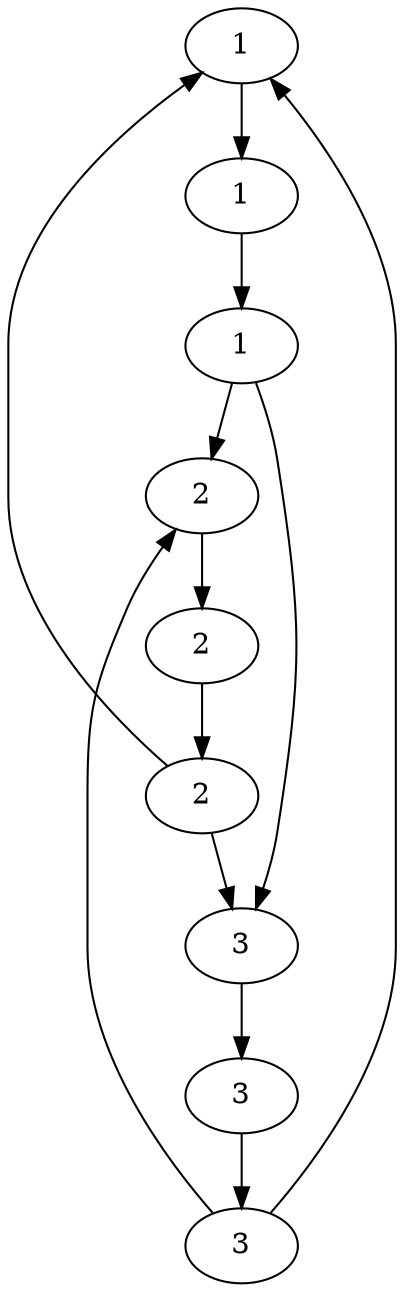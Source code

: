 digraph causal
{
	a [label="1"]
	b [label="1"]
	c [label="1"]
	d [label="2"]
	e [label="2"]
	f [label="2"]
	g [label="3"]
	h [label="3"]
	i [label="3"]

//	a
//	b
//	c
//	d
//	e
//	f
//	g
//	h
//	i


	a -> b [type=1];

	b -> c [type=1];



	c -> d
	c -> g

	d -> e
	e -> f
	f -> g
	f -> a

	g -> h

	h -> i



	i -> a
	i -> d
}
